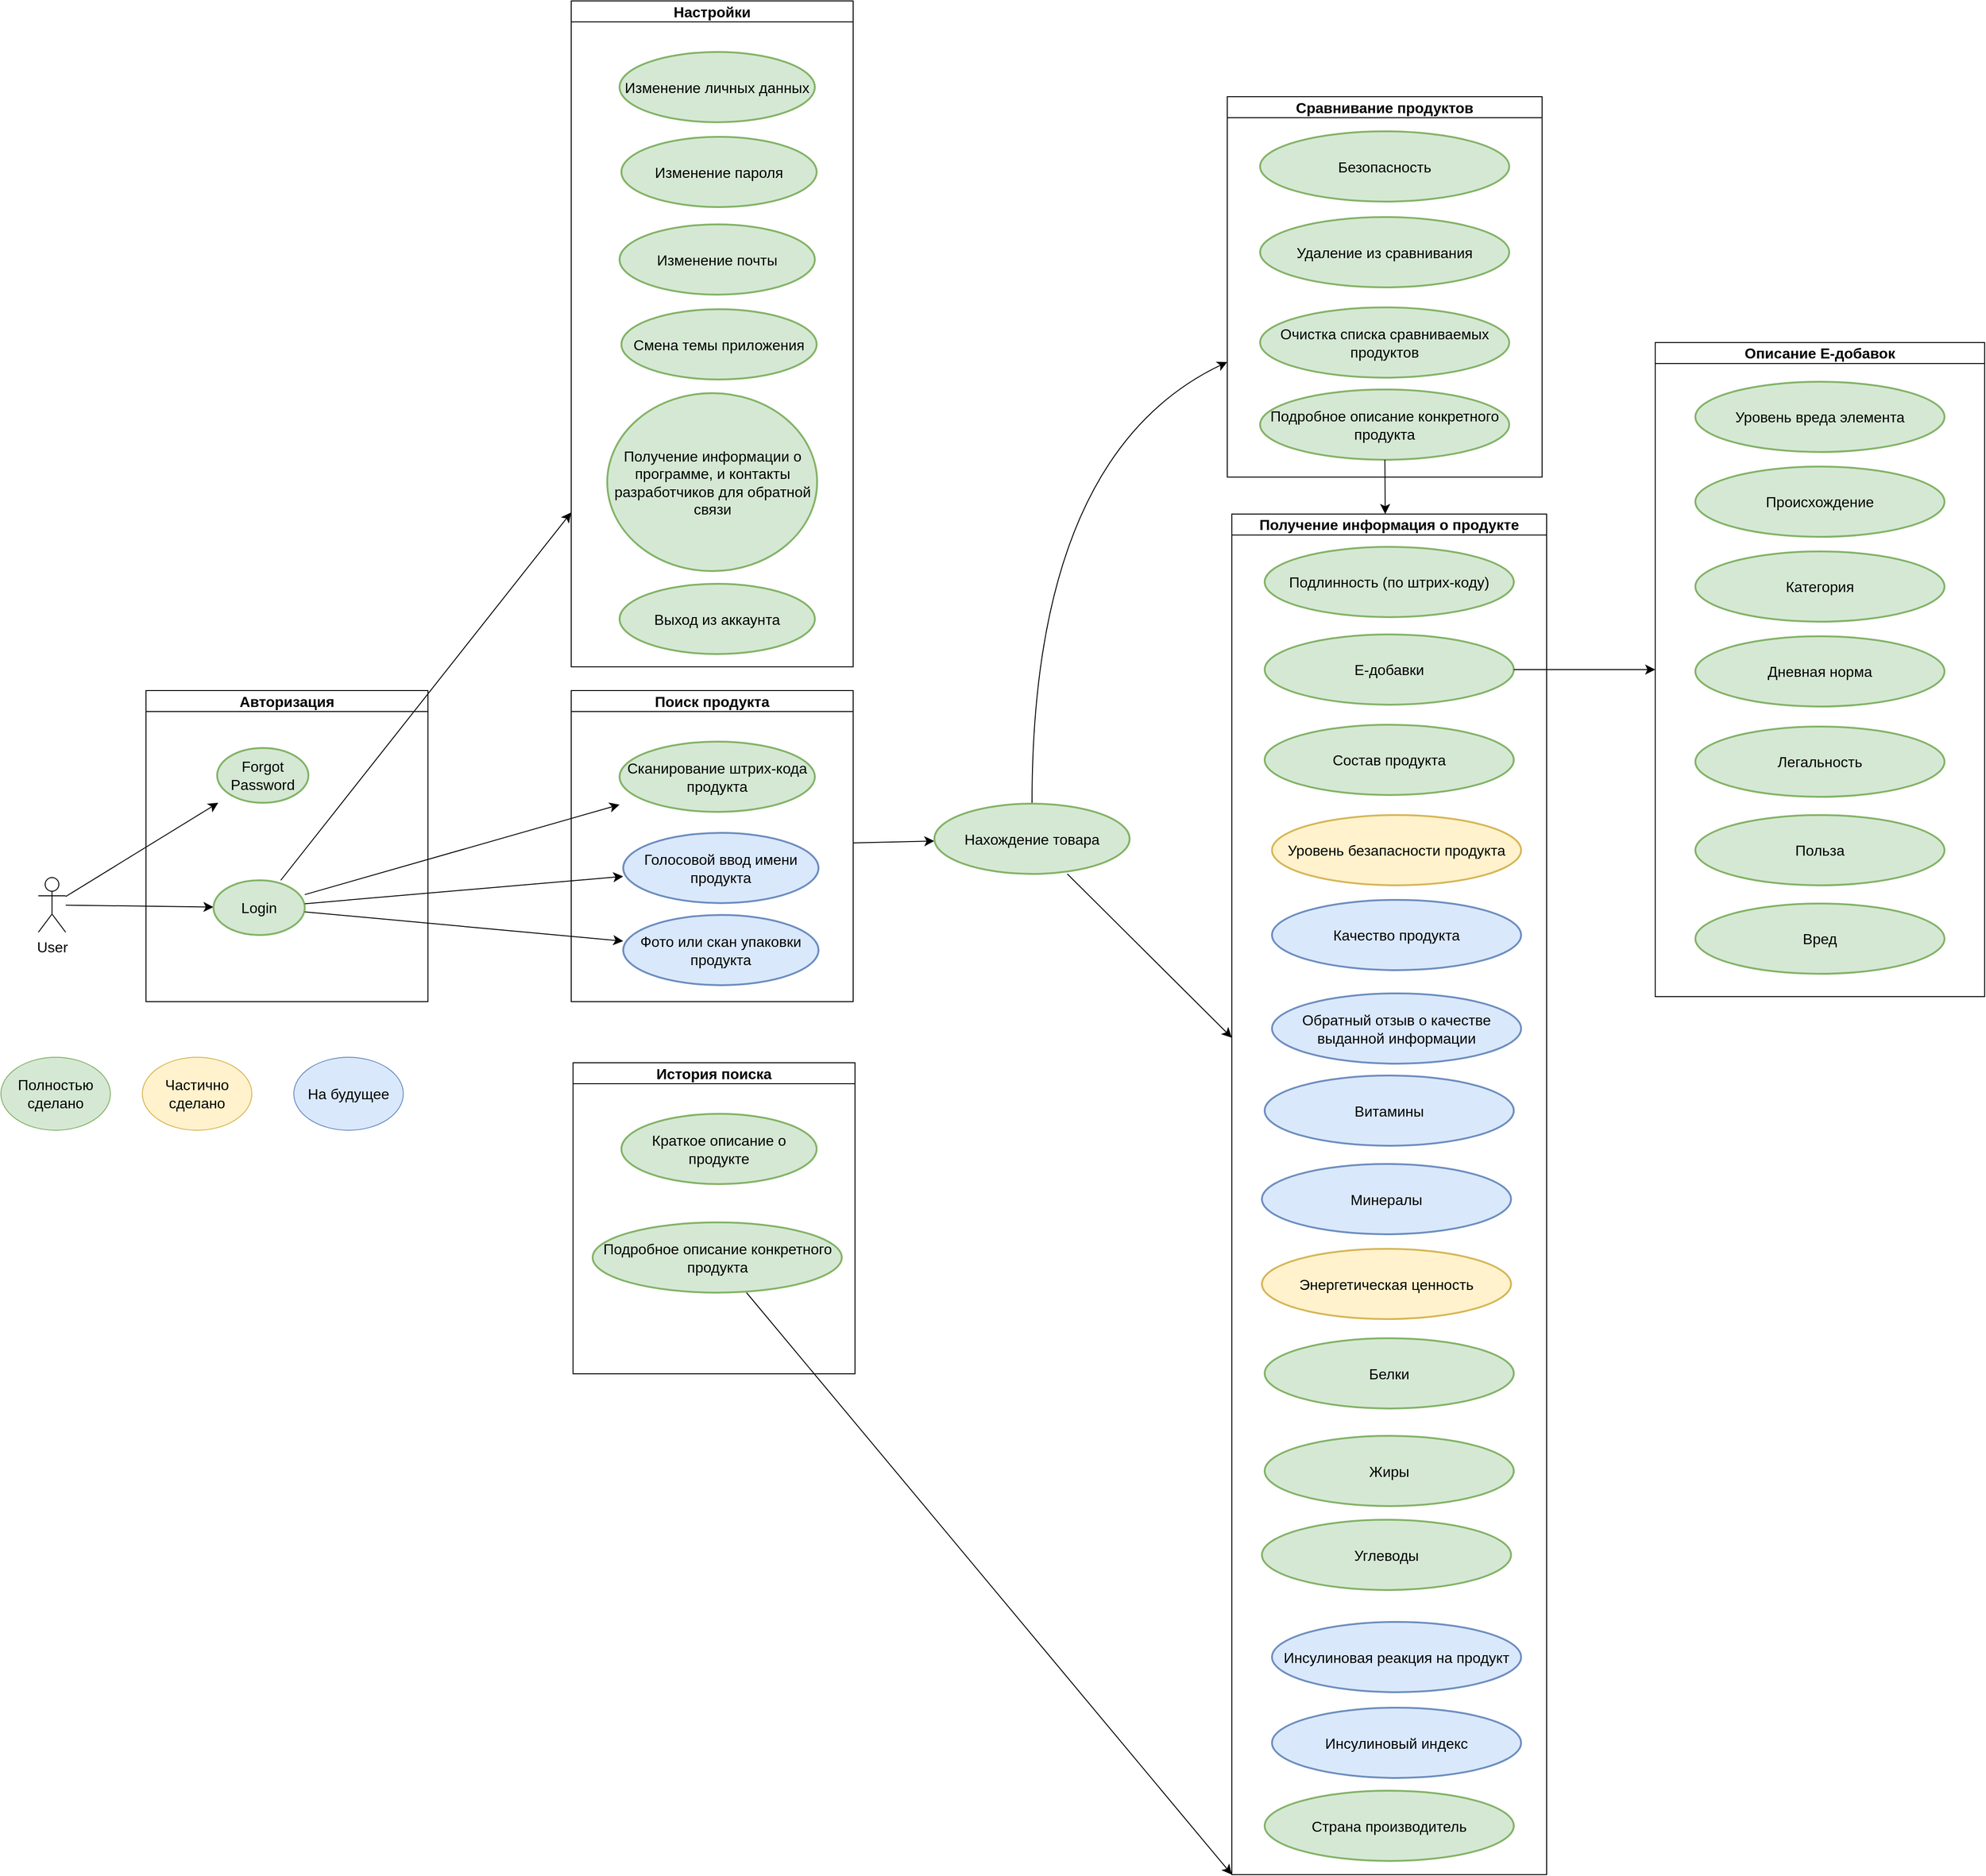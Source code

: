 <mxfile version="21.1.1" type="github" pages="2">
  <diagram name="Страница 1" id="bCQILogSz7Zd9uqQqifb">
    <mxGraphModel dx="4520" dy="6773" grid="0" gridSize="10" guides="1" tooltips="1" connect="1" arrows="1" fold="1" page="0" pageScale="1" pageWidth="827" pageHeight="1169" math="0" shadow="0">
      <root>
        <mxCell id="0" />
        <mxCell id="1" parent="0" />
        <mxCell id="K-NvHZD64r7CuI1TDK3c-10" style="edgeStyle=none;curved=1;rounded=0;orthogonalLoop=1;jettySize=auto;html=1;fontSize=12;startSize=8;endSize=8;" edge="1" parent="1" source="K-NvHZD64r7CuI1TDK3c-6" target="K-NvHZD64r7CuI1TDK3c-9">
          <mxGeometry relative="1" as="geometry" />
        </mxCell>
        <mxCell id="K-NvHZD64r7CuI1TDK3c-14" style="edgeStyle=none;curved=1;rounded=0;orthogonalLoop=1;jettySize=auto;html=1;fontSize=12;startSize=8;endSize=8;" edge="1" parent="1" source="K-NvHZD64r7CuI1TDK3c-6" target="K-NvHZD64r7CuI1TDK3c-12">
          <mxGeometry relative="1" as="geometry" />
        </mxCell>
        <mxCell id="K-NvHZD64r7CuI1TDK3c-6" value="User&lt;br&gt;" style="shape=umlActor;verticalLabelPosition=bottom;verticalAlign=top;html=1;outlineConnect=0;fontSize=16;" vertex="1" parent="1">
          <mxGeometry x="-108" y="42" width="30" height="60" as="geometry" />
        </mxCell>
        <mxCell id="K-NvHZD64r7CuI1TDK3c-16" value="Авторизация" style="swimlane;whiteSpace=wrap;html=1;fontSize=16;" vertex="1" parent="1">
          <mxGeometry x="10" y="-163" width="309" height="341" as="geometry" />
        </mxCell>
        <mxCell id="K-NvHZD64r7CuI1TDK3c-12" value="Forgot Password" style="strokeWidth=2;html=1;shape=mxgraph.flowchart.start_1;whiteSpace=wrap;fontSize=16;fillColor=#d5e8d4;strokeColor=#82b366;" vertex="1" parent="K-NvHZD64r7CuI1TDK3c-16">
          <mxGeometry x="78" y="63" width="100" height="60" as="geometry" />
        </mxCell>
        <mxCell id="K-NvHZD64r7CuI1TDK3c-9" value="Login" style="strokeWidth=2;html=1;shape=mxgraph.flowchart.start_1;whiteSpace=wrap;fontSize=16;fillColor=#d5e8d4;strokeColor=#82b366;" vertex="1" parent="K-NvHZD64r7CuI1TDK3c-16">
          <mxGeometry x="74" y="208" width="100" height="60" as="geometry" />
        </mxCell>
        <mxCell id="K-NvHZD64r7CuI1TDK3c-45" style="edgeStyle=none;curved=1;rounded=0;orthogonalLoop=1;jettySize=auto;html=1;fontSize=12;startSize=8;endSize=8;" edge="1" parent="1" source="K-NvHZD64r7CuI1TDK3c-20" target="K-NvHZD64r7CuI1TDK3c-44">
          <mxGeometry relative="1" as="geometry" />
        </mxCell>
        <mxCell id="K-NvHZD64r7CuI1TDK3c-20" value="Поиск продукта" style="swimlane;whiteSpace=wrap;html=1;fontSize=16;" vertex="1" parent="1">
          <mxGeometry x="476" y="-163" width="309" height="341" as="geometry" />
        </mxCell>
        <mxCell id="K-NvHZD64r7CuI1TDK3c-17" value="Сканирование штрих-кода продукта" style="strokeWidth=2;html=1;shape=mxgraph.flowchart.start_1;whiteSpace=wrap;fontSize=16;fillColor=#d5e8d4;strokeColor=#82b366;" vertex="1" parent="K-NvHZD64r7CuI1TDK3c-20">
          <mxGeometry x="53" y="56" width="214" height="77" as="geometry" />
        </mxCell>
        <mxCell id="K-NvHZD64r7CuI1TDK3c-23" value="Голосовой ввод имени продукта" style="strokeWidth=2;html=1;shape=mxgraph.flowchart.start_1;whiteSpace=wrap;fontSize=16;fillColor=#dae8fc;strokeColor=#6c8ebf;" vertex="1" parent="K-NvHZD64r7CuI1TDK3c-20">
          <mxGeometry x="57" y="156" width="214" height="77" as="geometry" />
        </mxCell>
        <mxCell id="K-NvHZD64r7CuI1TDK3c-24" value="Фото или скан упаковки продукта" style="strokeWidth=2;html=1;shape=mxgraph.flowchart.start_1;whiteSpace=wrap;fontSize=16;fillColor=#dae8fc;strokeColor=#6c8ebf;" vertex="1" parent="K-NvHZD64r7CuI1TDK3c-20">
          <mxGeometry x="57" y="246" width="214" height="77" as="geometry" />
        </mxCell>
        <mxCell id="K-NvHZD64r7CuI1TDK3c-28" style="edgeStyle=none;curved=1;rounded=0;orthogonalLoop=1;jettySize=auto;html=1;fontSize=12;startSize=8;endSize=8;" edge="1" parent="1" source="K-NvHZD64r7CuI1TDK3c-9" target="K-NvHZD64r7CuI1TDK3c-17">
          <mxGeometry relative="1" as="geometry" />
        </mxCell>
        <mxCell id="K-NvHZD64r7CuI1TDK3c-29" style="edgeStyle=none;curved=1;rounded=0;orthogonalLoop=1;jettySize=auto;html=1;fontSize=12;startSize=8;endSize=8;" edge="1" parent="1" source="K-NvHZD64r7CuI1TDK3c-9" target="K-NvHZD64r7CuI1TDK3c-23">
          <mxGeometry relative="1" as="geometry" />
        </mxCell>
        <mxCell id="K-NvHZD64r7CuI1TDK3c-30" style="edgeStyle=none;curved=1;rounded=0;orthogonalLoop=1;jettySize=auto;html=1;fontSize=12;startSize=8;endSize=8;" edge="1" parent="1" source="K-NvHZD64r7CuI1TDK3c-9" target="K-NvHZD64r7CuI1TDK3c-24">
          <mxGeometry relative="1" as="geometry" />
        </mxCell>
        <mxCell id="K-NvHZD64r7CuI1TDK3c-32" value="Получение информация о продукте" style="swimlane;whiteSpace=wrap;html=1;fontSize=16;" vertex="1" parent="1">
          <mxGeometry x="1200" y="-356.5" width="345" height="1491.5" as="geometry" />
        </mxCell>
        <mxCell id="K-NvHZD64r7CuI1TDK3c-34" value="Подлинность (по штрих-коду)" style="strokeWidth=2;html=1;shape=mxgraph.flowchart.start_1;whiteSpace=wrap;fontSize=16;fillColor=#d5e8d4;strokeColor=#82b366;" vertex="1" parent="K-NvHZD64r7CuI1TDK3c-32">
          <mxGeometry x="36" y="36" width="273" height="77" as="geometry" />
        </mxCell>
        <mxCell id="K-NvHZD64r7CuI1TDK3c-35" value="Е-добавки" style="strokeWidth=2;html=1;shape=mxgraph.flowchart.start_1;whiteSpace=wrap;fontSize=16;fillColor=#d5e8d4;strokeColor=#82b366;" vertex="1" parent="K-NvHZD64r7CuI1TDK3c-32">
          <mxGeometry x="36" y="132" width="273" height="77" as="geometry" />
        </mxCell>
        <mxCell id="K-NvHZD64r7CuI1TDK3c-36" value="Состав продукта" style="strokeWidth=2;html=1;shape=mxgraph.flowchart.start_1;whiteSpace=wrap;fontSize=16;fillColor=#d5e8d4;strokeColor=#82b366;" vertex="1" parent="K-NvHZD64r7CuI1TDK3c-32">
          <mxGeometry x="36" y="231" width="273" height="77" as="geometry" />
        </mxCell>
        <mxCell id="K-NvHZD64r7CuI1TDK3c-39" value="Уровень безапасности продукта" style="strokeWidth=2;html=1;shape=mxgraph.flowchart.start_1;whiteSpace=wrap;fontSize=16;fillColor=#fff2cc;strokeColor=#d6b656;" vertex="1" parent="K-NvHZD64r7CuI1TDK3c-32">
          <mxGeometry x="44" y="330" width="273" height="77" as="geometry" />
        </mxCell>
        <mxCell id="K-NvHZD64r7CuI1TDK3c-40" value="Качество продукта" style="strokeWidth=2;html=1;shape=mxgraph.flowchart.start_1;whiteSpace=wrap;fontSize=16;fillColor=#dae8fc;strokeColor=#6c8ebf;" vertex="1" parent="K-NvHZD64r7CuI1TDK3c-32">
          <mxGeometry x="44" y="423" width="273" height="77" as="geometry" />
        </mxCell>
        <mxCell id="K-NvHZD64r7CuI1TDK3c-90" value="Обратный отзыв о качестве выданной информации" style="strokeWidth=2;html=1;shape=mxgraph.flowchart.start_1;whiteSpace=wrap;fontSize=16;fillColor=#dae8fc;strokeColor=#6c8ebf;" vertex="1" parent="K-NvHZD64r7CuI1TDK3c-32">
          <mxGeometry x="44" y="525.5" width="273" height="77" as="geometry" />
        </mxCell>
        <mxCell id="K-NvHZD64r7CuI1TDK3c-91" value="Витамины" style="strokeWidth=2;html=1;shape=mxgraph.flowchart.start_1;whiteSpace=wrap;fontSize=16;fillColor=#dae8fc;strokeColor=#6c8ebf;" vertex="1" parent="K-NvHZD64r7CuI1TDK3c-32">
          <mxGeometry x="36" y="615.5" width="273" height="77" as="geometry" />
        </mxCell>
        <mxCell id="K-NvHZD64r7CuI1TDK3c-92" value="Минералы" style="strokeWidth=2;html=1;shape=mxgraph.flowchart.start_1;whiteSpace=wrap;fontSize=16;fillColor=#dae8fc;strokeColor=#6c8ebf;" vertex="1" parent="K-NvHZD64r7CuI1TDK3c-32">
          <mxGeometry x="33" y="712.5" width="273" height="77" as="geometry" />
        </mxCell>
        <mxCell id="K-NvHZD64r7CuI1TDK3c-93" value="Энергетическая ценность" style="strokeWidth=2;html=1;shape=mxgraph.flowchart.start_1;whiteSpace=wrap;fontSize=16;fillColor=#fff2cc;strokeColor=#d6b656;" vertex="1" parent="K-NvHZD64r7CuI1TDK3c-32">
          <mxGeometry x="33" y="805.5" width="273" height="77" as="geometry" />
        </mxCell>
        <mxCell id="K-NvHZD64r7CuI1TDK3c-94" value="Белки" style="strokeWidth=2;html=1;shape=mxgraph.flowchart.start_1;whiteSpace=wrap;fontSize=16;fillColor=#d5e8d4;strokeColor=#82b366;" vertex="1" parent="K-NvHZD64r7CuI1TDK3c-32">
          <mxGeometry x="36" y="903.5" width="273" height="77" as="geometry" />
        </mxCell>
        <mxCell id="K-NvHZD64r7CuI1TDK3c-95" value="Жиры" style="strokeWidth=2;html=1;shape=mxgraph.flowchart.start_1;whiteSpace=wrap;fontSize=16;fillColor=#d5e8d4;strokeColor=#82b366;" vertex="1" parent="K-NvHZD64r7CuI1TDK3c-32">
          <mxGeometry x="36" y="1010.5" width="273" height="77" as="geometry" />
        </mxCell>
        <mxCell id="K-NvHZD64r7CuI1TDK3c-96" value="Углеводы" style="strokeWidth=2;html=1;shape=mxgraph.flowchart.start_1;whiteSpace=wrap;fontSize=16;fillColor=#d5e8d4;strokeColor=#82b366;" vertex="1" parent="K-NvHZD64r7CuI1TDK3c-32">
          <mxGeometry x="33" y="1102.5" width="273" height="77" as="geometry" />
        </mxCell>
        <mxCell id="K-NvHZD64r7CuI1TDK3c-97" value="Инсулиновая реакция на продукт" style="strokeWidth=2;html=1;shape=mxgraph.flowchart.start_1;whiteSpace=wrap;fontSize=16;fillColor=#dae8fc;strokeColor=#6c8ebf;" vertex="1" parent="K-NvHZD64r7CuI1TDK3c-32">
          <mxGeometry x="44" y="1214.5" width="273" height="77" as="geometry" />
        </mxCell>
        <mxCell id="K-NvHZD64r7CuI1TDK3c-98" value="Инсулиновый индекс" style="strokeWidth=2;html=1;shape=mxgraph.flowchart.start_1;whiteSpace=wrap;fontSize=16;fillColor=#dae8fc;strokeColor=#6c8ebf;" vertex="1" parent="K-NvHZD64r7CuI1TDK3c-32">
          <mxGeometry x="44" y="1308.5" width="273" height="77" as="geometry" />
        </mxCell>
        <mxCell id="K-NvHZD64r7CuI1TDK3c-100" value="Страна производитель" style="strokeWidth=2;html=1;shape=mxgraph.flowchart.start_1;whiteSpace=wrap;fontSize=16;fillColor=#d5e8d4;strokeColor=#82b366;" vertex="1" parent="K-NvHZD64r7CuI1TDK3c-32">
          <mxGeometry x="36" y="1399.5" width="273" height="77" as="geometry" />
        </mxCell>
        <mxCell id="K-NvHZD64r7CuI1TDK3c-46" style="edgeStyle=none;curved=1;rounded=0;orthogonalLoop=1;jettySize=auto;html=1;fontSize=12;startSize=8;endSize=8;" edge="1" parent="1" source="K-NvHZD64r7CuI1TDK3c-44" target="K-NvHZD64r7CuI1TDK3c-32">
          <mxGeometry relative="1" as="geometry" />
        </mxCell>
        <mxCell id="K-NvHZD64r7CuI1TDK3c-64" style="edgeStyle=none;curved=1;rounded=0;orthogonalLoop=1;jettySize=auto;html=1;fontSize=12;startSize=8;endSize=8;" edge="1" parent="1" source="K-NvHZD64r7CuI1TDK3c-44" target="K-NvHZD64r7CuI1TDK3c-51">
          <mxGeometry relative="1" as="geometry">
            <Array as="points">
              <mxPoint x="981" y="-421" />
            </Array>
          </mxGeometry>
        </mxCell>
        <mxCell id="K-NvHZD64r7CuI1TDK3c-44" value="Нахождение товара" style="strokeWidth=2;html=1;shape=mxgraph.flowchart.start_1;whiteSpace=wrap;fontSize=16;fillColor=#d5e8d4;strokeColor=#82b366;" vertex="1" parent="1">
          <mxGeometry x="874" y="-39" width="214" height="77" as="geometry" />
        </mxCell>
        <mxCell id="K-NvHZD64r7CuI1TDK3c-48" value="Описание Е-добавок" style="swimlane;whiteSpace=wrap;html=1;fontSize=16;" vertex="1" parent="1">
          <mxGeometry x="1664" y="-544.5" width="361" height="717" as="geometry" />
        </mxCell>
        <mxCell id="K-NvHZD64r7CuI1TDK3c-49" value="Уровень вреда элемента" style="strokeWidth=2;html=1;shape=mxgraph.flowchart.start_1;whiteSpace=wrap;fontSize=16;fillColor=#d5e8d4;strokeColor=#82b366;" vertex="1" parent="K-NvHZD64r7CuI1TDK3c-48">
          <mxGeometry x="44" y="43" width="273" height="77" as="geometry" />
        </mxCell>
        <mxCell id="K-NvHZD64r7CuI1TDK3c-50" value="Происхождение" style="strokeWidth=2;html=1;shape=mxgraph.flowchart.start_1;whiteSpace=wrap;fontSize=16;fillColor=#d5e8d4;strokeColor=#82b366;" vertex="1" parent="K-NvHZD64r7CuI1TDK3c-48">
          <mxGeometry x="44" y="136" width="273" height="77" as="geometry" />
        </mxCell>
        <mxCell id="K-NvHZD64r7CuI1TDK3c-57" value="Категория" style="strokeWidth=2;html=1;shape=mxgraph.flowchart.start_1;whiteSpace=wrap;fontSize=16;fillColor=#d5e8d4;strokeColor=#82b366;" vertex="1" parent="K-NvHZD64r7CuI1TDK3c-48">
          <mxGeometry x="44" y="229" width="273" height="77" as="geometry" />
        </mxCell>
        <mxCell id="K-NvHZD64r7CuI1TDK3c-58" value="Дневная норма" style="strokeWidth=2;html=1;shape=mxgraph.flowchart.start_1;whiteSpace=wrap;fontSize=16;fillColor=#d5e8d4;strokeColor=#82b366;" vertex="1" parent="K-NvHZD64r7CuI1TDK3c-48">
          <mxGeometry x="44" y="322" width="273" height="77" as="geometry" />
        </mxCell>
        <mxCell id="K-NvHZD64r7CuI1TDK3c-60" value="Легальность" style="strokeWidth=2;html=1;shape=mxgraph.flowchart.start_1;whiteSpace=wrap;fontSize=16;fillColor=#d5e8d4;strokeColor=#82b366;" vertex="1" parent="K-NvHZD64r7CuI1TDK3c-48">
          <mxGeometry x="44" y="421" width="273" height="77" as="geometry" />
        </mxCell>
        <mxCell id="K-NvHZD64r7CuI1TDK3c-61" value="Польза" style="strokeWidth=2;html=1;shape=mxgraph.flowchart.start_1;whiteSpace=wrap;fontSize=16;fillColor=#d5e8d4;strokeColor=#82b366;" vertex="1" parent="K-NvHZD64r7CuI1TDK3c-48">
          <mxGeometry x="44" y="518" width="273" height="77" as="geometry" />
        </mxCell>
        <mxCell id="K-NvHZD64r7CuI1TDK3c-62" value="Вред" style="strokeWidth=2;html=1;shape=mxgraph.flowchart.start_1;whiteSpace=wrap;fontSize=16;fillColor=#d5e8d4;strokeColor=#82b366;" vertex="1" parent="K-NvHZD64r7CuI1TDK3c-48">
          <mxGeometry x="44" y="615" width="273" height="77" as="geometry" />
        </mxCell>
        <mxCell id="K-NvHZD64r7CuI1TDK3c-51" value="Сравнивание продуктов" style="swimlane;whiteSpace=wrap;html=1;fontSize=16;" vertex="1" parent="1">
          <mxGeometry x="1195" y="-814" width="345" height="417" as="geometry" />
        </mxCell>
        <mxCell id="K-NvHZD64r7CuI1TDK3c-53" value="Удаление из сравнивания" style="strokeWidth=2;html=1;shape=mxgraph.flowchart.start_1;whiteSpace=wrap;fontSize=16;fillColor=#d5e8d4;strokeColor=#82b366;" vertex="1" parent="K-NvHZD64r7CuI1TDK3c-51">
          <mxGeometry x="36" y="132" width="273" height="77" as="geometry" />
        </mxCell>
        <mxCell id="K-NvHZD64r7CuI1TDK3c-54" value="Очистка списка сравниваемых продуктов" style="strokeWidth=2;html=1;shape=mxgraph.flowchart.start_1;whiteSpace=wrap;fontSize=16;fillColor=#d5e8d4;strokeColor=#82b366;" vertex="1" parent="K-NvHZD64r7CuI1TDK3c-51">
          <mxGeometry x="36" y="231" width="273" height="77" as="geometry" />
        </mxCell>
        <mxCell id="K-NvHZD64r7CuI1TDK3c-63" value="Подробное описание конкретного продукта" style="strokeWidth=2;html=1;shape=mxgraph.flowchart.start_1;whiteSpace=wrap;fontSize=16;fillColor=#d5e8d4;strokeColor=#82b366;" vertex="1" parent="K-NvHZD64r7CuI1TDK3c-51">
          <mxGeometry x="36" y="321" width="273" height="77" as="geometry" />
        </mxCell>
        <mxCell id="K-NvHZD64r7CuI1TDK3c-52" value="Безопасность" style="strokeWidth=2;html=1;shape=mxgraph.flowchart.start_1;whiteSpace=wrap;fontSize=16;fillColor=#d5e8d4;strokeColor=#82b366;" vertex="1" parent="K-NvHZD64r7CuI1TDK3c-51">
          <mxGeometry x="36" y="38" width="273" height="77" as="geometry" />
        </mxCell>
        <mxCell id="K-NvHZD64r7CuI1TDK3c-65" style="edgeStyle=none;curved=1;rounded=0;orthogonalLoop=1;jettySize=auto;html=1;fontSize=12;startSize=8;endSize=8;" edge="1" parent="1" source="K-NvHZD64r7CuI1TDK3c-35" target="K-NvHZD64r7CuI1TDK3c-48">
          <mxGeometry relative="1" as="geometry" />
        </mxCell>
        <mxCell id="K-NvHZD64r7CuI1TDK3c-66" value="Настройки" style="swimlane;whiteSpace=wrap;html=1;fontSize=16;" vertex="1" parent="1">
          <mxGeometry x="476" y="-919" width="309" height="730" as="geometry" />
        </mxCell>
        <mxCell id="K-NvHZD64r7CuI1TDK3c-67" value="Изменение личных данных" style="strokeWidth=2;html=1;shape=mxgraph.flowchart.start_1;whiteSpace=wrap;fontSize=16;fillColor=#d5e8d4;strokeColor=#82b366;" vertex="1" parent="K-NvHZD64r7CuI1TDK3c-66">
          <mxGeometry x="53" y="56" width="214" height="77" as="geometry" />
        </mxCell>
        <mxCell id="K-NvHZD64r7CuI1TDK3c-70" value="Изменение пароля" style="strokeWidth=2;html=1;shape=mxgraph.flowchart.start_1;whiteSpace=wrap;fontSize=16;fillColor=#d5e8d4;strokeColor=#82b366;" vertex="1" parent="K-NvHZD64r7CuI1TDK3c-66">
          <mxGeometry x="55" y="149" width="214" height="77" as="geometry" />
        </mxCell>
        <mxCell id="K-NvHZD64r7CuI1TDK3c-72" value="Изменение почты" style="strokeWidth=2;html=1;shape=mxgraph.flowchart.start_1;whiteSpace=wrap;fontSize=16;fillColor=#d5e8d4;strokeColor=#82b366;" vertex="1" parent="K-NvHZD64r7CuI1TDK3c-66">
          <mxGeometry x="53" y="245" width="214" height="77" as="geometry" />
        </mxCell>
        <mxCell id="K-NvHZD64r7CuI1TDK3c-73" value="Получение информации о программе, и контакты разработчиков для обратной связи" style="strokeWidth=2;html=1;shape=mxgraph.flowchart.start_1;whiteSpace=wrap;fontSize=16;fillColor=#d5e8d4;strokeColor=#82b366;" vertex="1" parent="K-NvHZD64r7CuI1TDK3c-66">
          <mxGeometry x="39.5" y="430" width="230" height="195" as="geometry" />
        </mxCell>
        <mxCell id="K-NvHZD64r7CuI1TDK3c-74" value="Выход из аккаунта" style="strokeWidth=2;html=1;shape=mxgraph.flowchart.start_1;whiteSpace=wrap;fontSize=16;fillColor=#d5e8d4;strokeColor=#82b366;" vertex="1" parent="K-NvHZD64r7CuI1TDK3c-66">
          <mxGeometry x="53" y="639" width="214" height="77" as="geometry" />
        </mxCell>
        <mxCell id="K-NvHZD64r7CuI1TDK3c-77" value="Смена темы приложения" style="strokeWidth=2;html=1;shape=mxgraph.flowchart.start_1;whiteSpace=wrap;fontSize=16;fillColor=#d5e8d4;strokeColor=#82b366;" vertex="1" parent="K-NvHZD64r7CuI1TDK3c-66">
          <mxGeometry x="55" y="338" width="214" height="77" as="geometry" />
        </mxCell>
        <mxCell id="K-NvHZD64r7CuI1TDK3c-76" style="edgeStyle=none;curved=1;rounded=0;orthogonalLoop=1;jettySize=auto;html=1;fontSize=12;startSize=8;endSize=8;" edge="1" parent="1" source="K-NvHZD64r7CuI1TDK3c-9" target="K-NvHZD64r7CuI1TDK3c-66">
          <mxGeometry relative="1" as="geometry" />
        </mxCell>
        <mxCell id="K-NvHZD64r7CuI1TDK3c-78" value="Частично сделано" style="ellipse;whiteSpace=wrap;html=1;fontSize=16;fillColor=#fff2cc;strokeColor=#d6b656;" vertex="1" parent="1">
          <mxGeometry x="6" y="239" width="120" height="80" as="geometry" />
        </mxCell>
        <mxCell id="K-NvHZD64r7CuI1TDK3c-79" value="На будущее" style="ellipse;whiteSpace=wrap;html=1;fontSize=16;fillColor=#dae8fc;strokeColor=#6c8ebf;" vertex="1" parent="1">
          <mxGeometry x="172" y="239" width="120" height="80" as="geometry" />
        </mxCell>
        <mxCell id="K-NvHZD64r7CuI1TDK3c-80" value="Полностью сделано" style="ellipse;whiteSpace=wrap;html=1;fontSize=16;fillColor=#d5e8d4;strokeColor=#82b366;" vertex="1" parent="1">
          <mxGeometry x="-149" y="239" width="120" height="80" as="geometry" />
        </mxCell>
        <mxCell id="K-NvHZD64r7CuI1TDK3c-81" value="История поиска" style="swimlane;whiteSpace=wrap;html=1;fontSize=16;" vertex="1" parent="1">
          <mxGeometry x="478" y="245" width="309" height="341" as="geometry" />
        </mxCell>
        <mxCell id="K-NvHZD64r7CuI1TDK3c-82" value="Краткое описание о продукте" style="strokeWidth=2;html=1;shape=mxgraph.flowchart.start_1;whiteSpace=wrap;fontSize=16;fillColor=#d5e8d4;strokeColor=#82b366;" vertex="1" parent="K-NvHZD64r7CuI1TDK3c-81">
          <mxGeometry x="53" y="56" width="214" height="77" as="geometry" />
        </mxCell>
        <mxCell id="K-NvHZD64r7CuI1TDK3c-87" value="Подробное описание конкретного продукта" style="strokeWidth=2;html=1;shape=mxgraph.flowchart.start_1;whiteSpace=wrap;fontSize=16;fillColor=#d5e8d4;strokeColor=#82b366;" vertex="1" parent="K-NvHZD64r7CuI1TDK3c-81">
          <mxGeometry x="21.5" y="175" width="273" height="77" as="geometry" />
        </mxCell>
        <mxCell id="K-NvHZD64r7CuI1TDK3c-86" style="edgeStyle=none;curved=1;rounded=0;orthogonalLoop=1;jettySize=auto;html=1;fontSize=12;startSize=8;endSize=8;" edge="1" parent="1" source="K-NvHZD64r7CuI1TDK3c-63" target="K-NvHZD64r7CuI1TDK3c-32">
          <mxGeometry relative="1" as="geometry" />
        </mxCell>
        <mxCell id="K-NvHZD64r7CuI1TDK3c-89" style="edgeStyle=none;curved=1;rounded=0;orthogonalLoop=1;jettySize=auto;html=1;entryX=0;entryY=1;entryDx=0;entryDy=0;fontSize=12;startSize=8;endSize=8;" edge="1" parent="1" source="K-NvHZD64r7CuI1TDK3c-87" target="K-NvHZD64r7CuI1TDK3c-32">
          <mxGeometry relative="1" as="geometry" />
        </mxCell>
      </root>
    </mxGraphModel>
  </diagram>
  <diagram name="Подробная" id="GknqjclqeqYh_Kkgwe8b">
    <mxGraphModel dx="1018" dy="2036" grid="0" gridSize="10" guides="1" tooltips="1" connect="1" arrows="1" fold="1" page="0" pageScale="1" pageWidth="827" pageHeight="1169" math="0" shadow="0">
      <root>
        <mxCell id="ts1b0I4hZhlWG_oscwrZ-0" />
        <mxCell id="ts1b0I4hZhlWG_oscwrZ-1" parent="ts1b0I4hZhlWG_oscwrZ-0" />
        <mxCell id="ts1b0I4hZhlWG_oscwrZ-2" style="edgeStyle=none;curved=1;rounded=0;orthogonalLoop=1;jettySize=auto;html=1;fontSize=12;startSize=8;endSize=8;" edge="1" parent="ts1b0I4hZhlWG_oscwrZ-1" source="ts1b0I4hZhlWG_oscwrZ-4" target="ts1b0I4hZhlWG_oscwrZ-7">
          <mxGeometry relative="1" as="geometry" />
        </mxCell>
        <mxCell id="ts1b0I4hZhlWG_oscwrZ-3" style="edgeStyle=none;curved=1;rounded=0;orthogonalLoop=1;jettySize=auto;html=1;fontSize=12;startSize=8;endSize=8;" edge="1" parent="ts1b0I4hZhlWG_oscwrZ-1" source="ts1b0I4hZhlWG_oscwrZ-4" target="ts1b0I4hZhlWG_oscwrZ-6">
          <mxGeometry relative="1" as="geometry" />
        </mxCell>
        <mxCell id="ts1b0I4hZhlWG_oscwrZ-4" value="User&lt;br&gt;" style="shape=umlActor;verticalLabelPosition=bottom;verticalAlign=top;html=1;outlineConnect=0;fontSize=16;" vertex="1" parent="ts1b0I4hZhlWG_oscwrZ-1">
          <mxGeometry x="-108" y="42" width="30" height="60" as="geometry" />
        </mxCell>
        <mxCell id="ts1b0I4hZhlWG_oscwrZ-5" value="Авторизация" style="swimlane;whiteSpace=wrap;html=1;fontSize=16;" vertex="1" parent="ts1b0I4hZhlWG_oscwrZ-1">
          <mxGeometry x="10" y="-163" width="309" height="341" as="geometry" />
        </mxCell>
        <mxCell id="ts1b0I4hZhlWG_oscwrZ-6" value="Forgot Password" style="strokeWidth=2;html=1;shape=mxgraph.flowchart.start_1;whiteSpace=wrap;fontSize=16;fillColor=#d5e8d4;strokeColor=#82b366;" vertex="1" parent="ts1b0I4hZhlWG_oscwrZ-5">
          <mxGeometry x="78" y="63" width="100" height="60" as="geometry" />
        </mxCell>
        <mxCell id="ts1b0I4hZhlWG_oscwrZ-7" value="Login" style="strokeWidth=2;html=1;shape=mxgraph.flowchart.start_1;whiteSpace=wrap;fontSize=16;fillColor=#d5e8d4;strokeColor=#82b366;" vertex="1" parent="ts1b0I4hZhlWG_oscwrZ-5">
          <mxGeometry x="74" y="208" width="100" height="60" as="geometry" />
        </mxCell>
        <mxCell id="ts1b0I4hZhlWG_oscwrZ-8" style="edgeStyle=none;curved=1;rounded=0;orthogonalLoop=1;jettySize=auto;html=1;fontSize=12;startSize=8;endSize=8;" edge="1" parent="ts1b0I4hZhlWG_oscwrZ-1" source="ts1b0I4hZhlWG_oscwrZ-9" target="ts1b0I4hZhlWG_oscwrZ-34">
          <mxGeometry relative="1" as="geometry" />
        </mxCell>
        <mxCell id="ts1b0I4hZhlWG_oscwrZ-9" value="Поиск продукта" style="swimlane;whiteSpace=wrap;html=1;fontSize=16;" vertex="1" parent="ts1b0I4hZhlWG_oscwrZ-1">
          <mxGeometry x="476" y="-163" width="309" height="341" as="geometry" />
        </mxCell>
        <mxCell id="ts1b0I4hZhlWG_oscwrZ-10" value="Сканирование штрих-кода продукта" style="strokeWidth=2;html=1;shape=mxgraph.flowchart.start_1;whiteSpace=wrap;fontSize=16;fillColor=#d5e8d4;strokeColor=#82b366;" vertex="1" parent="ts1b0I4hZhlWG_oscwrZ-9">
          <mxGeometry x="53" y="56" width="214" height="77" as="geometry" />
        </mxCell>
        <mxCell id="ts1b0I4hZhlWG_oscwrZ-11" value="Голосовой ввод имени продукта" style="strokeWidth=2;html=1;shape=mxgraph.flowchart.start_1;whiteSpace=wrap;fontSize=16;fillColor=#dae8fc;strokeColor=#6c8ebf;" vertex="1" parent="ts1b0I4hZhlWG_oscwrZ-9">
          <mxGeometry x="57" y="156" width="214" height="77" as="geometry" />
        </mxCell>
        <mxCell id="ts1b0I4hZhlWG_oscwrZ-12" value="Фото или скан упаковки продукта" style="strokeWidth=2;html=1;shape=mxgraph.flowchart.start_1;whiteSpace=wrap;fontSize=16;fillColor=#dae8fc;strokeColor=#6c8ebf;" vertex="1" parent="ts1b0I4hZhlWG_oscwrZ-9">
          <mxGeometry x="57" y="246" width="214" height="77" as="geometry" />
        </mxCell>
        <mxCell id="ts1b0I4hZhlWG_oscwrZ-13" style="edgeStyle=none;curved=1;rounded=0;orthogonalLoop=1;jettySize=auto;html=1;fontSize=12;startSize=8;endSize=8;" edge="1" parent="ts1b0I4hZhlWG_oscwrZ-1" source="ts1b0I4hZhlWG_oscwrZ-7" target="ts1b0I4hZhlWG_oscwrZ-10">
          <mxGeometry relative="1" as="geometry" />
        </mxCell>
        <mxCell id="ts1b0I4hZhlWG_oscwrZ-14" style="edgeStyle=none;curved=1;rounded=0;orthogonalLoop=1;jettySize=auto;html=1;fontSize=12;startSize=8;endSize=8;" edge="1" parent="ts1b0I4hZhlWG_oscwrZ-1" source="ts1b0I4hZhlWG_oscwrZ-7" target="ts1b0I4hZhlWG_oscwrZ-11">
          <mxGeometry relative="1" as="geometry" />
        </mxCell>
        <mxCell id="ts1b0I4hZhlWG_oscwrZ-15" style="edgeStyle=none;curved=1;rounded=0;orthogonalLoop=1;jettySize=auto;html=1;fontSize=12;startSize=8;endSize=8;" edge="1" parent="ts1b0I4hZhlWG_oscwrZ-1" source="ts1b0I4hZhlWG_oscwrZ-7" target="ts1b0I4hZhlWG_oscwrZ-12">
          <mxGeometry relative="1" as="geometry" />
        </mxCell>
        <mxCell id="ts1b0I4hZhlWG_oscwrZ-16" value="Получение информация о продукте" style="swimlane;whiteSpace=wrap;html=1;fontSize=16;" vertex="1" parent="ts1b0I4hZhlWG_oscwrZ-1">
          <mxGeometry x="1200" y="-356.5" width="345" height="1491.5" as="geometry" />
        </mxCell>
        <mxCell id="ts1b0I4hZhlWG_oscwrZ-17" value="Подлинность (по штрих-коду)" style="strokeWidth=2;html=1;shape=mxgraph.flowchart.start_1;whiteSpace=wrap;fontSize=16;fillColor=#d5e8d4;strokeColor=#82b366;" vertex="1" parent="ts1b0I4hZhlWG_oscwrZ-16">
          <mxGeometry x="36" y="36" width="273" height="77" as="geometry" />
        </mxCell>
        <mxCell id="ts1b0I4hZhlWG_oscwrZ-18" value="Е-добавки" style="strokeWidth=2;html=1;shape=mxgraph.flowchart.start_1;whiteSpace=wrap;fontSize=16;fillColor=#d5e8d4;strokeColor=#82b366;" vertex="1" parent="ts1b0I4hZhlWG_oscwrZ-16">
          <mxGeometry x="36" y="132" width="273" height="77" as="geometry" />
        </mxCell>
        <mxCell id="ts1b0I4hZhlWG_oscwrZ-19" value="Состав продукта" style="strokeWidth=2;html=1;shape=mxgraph.flowchart.start_1;whiteSpace=wrap;fontSize=16;fillColor=#d5e8d4;strokeColor=#82b366;" vertex="1" parent="ts1b0I4hZhlWG_oscwrZ-16">
          <mxGeometry x="36" y="231" width="273" height="77" as="geometry" />
        </mxCell>
        <mxCell id="ts1b0I4hZhlWG_oscwrZ-20" value="Уровень безапасности продукта" style="strokeWidth=2;html=1;shape=mxgraph.flowchart.start_1;whiteSpace=wrap;fontSize=16;fillColor=#fff2cc;strokeColor=#d6b656;" vertex="1" parent="ts1b0I4hZhlWG_oscwrZ-16">
          <mxGeometry x="44" y="330" width="273" height="77" as="geometry" />
        </mxCell>
        <mxCell id="ts1b0I4hZhlWG_oscwrZ-21" value="Качество продукта" style="strokeWidth=2;html=1;shape=mxgraph.flowchart.start_1;whiteSpace=wrap;fontSize=16;fillColor=#dae8fc;strokeColor=#6c8ebf;" vertex="1" parent="ts1b0I4hZhlWG_oscwrZ-16">
          <mxGeometry x="44" y="423" width="273" height="77" as="geometry" />
        </mxCell>
        <mxCell id="ts1b0I4hZhlWG_oscwrZ-22" value="Обратный отзыв о качестве выданной информации" style="strokeWidth=2;html=1;shape=mxgraph.flowchart.start_1;whiteSpace=wrap;fontSize=16;fillColor=#dae8fc;strokeColor=#6c8ebf;" vertex="1" parent="ts1b0I4hZhlWG_oscwrZ-16">
          <mxGeometry x="44" y="525.5" width="273" height="77" as="geometry" />
        </mxCell>
        <mxCell id="ts1b0I4hZhlWG_oscwrZ-23" value="Витамины" style="strokeWidth=2;html=1;shape=mxgraph.flowchart.start_1;whiteSpace=wrap;fontSize=16;fillColor=#dae8fc;strokeColor=#6c8ebf;" vertex="1" parent="ts1b0I4hZhlWG_oscwrZ-16">
          <mxGeometry x="36" y="615.5" width="273" height="77" as="geometry" />
        </mxCell>
        <mxCell id="ts1b0I4hZhlWG_oscwrZ-24" value="Минералы" style="strokeWidth=2;html=1;shape=mxgraph.flowchart.start_1;whiteSpace=wrap;fontSize=16;fillColor=#dae8fc;strokeColor=#6c8ebf;" vertex="1" parent="ts1b0I4hZhlWG_oscwrZ-16">
          <mxGeometry x="33" y="712.5" width="273" height="77" as="geometry" />
        </mxCell>
        <mxCell id="ts1b0I4hZhlWG_oscwrZ-25" value="Энергетическая ценность" style="strokeWidth=2;html=1;shape=mxgraph.flowchart.start_1;whiteSpace=wrap;fontSize=16;fillColor=#fff2cc;strokeColor=#d6b656;" vertex="1" parent="ts1b0I4hZhlWG_oscwrZ-16">
          <mxGeometry x="33" y="805.5" width="273" height="77" as="geometry" />
        </mxCell>
        <mxCell id="ts1b0I4hZhlWG_oscwrZ-26" value="Белки" style="strokeWidth=2;html=1;shape=mxgraph.flowchart.start_1;whiteSpace=wrap;fontSize=16;fillColor=#d5e8d4;strokeColor=#82b366;" vertex="1" parent="ts1b0I4hZhlWG_oscwrZ-16">
          <mxGeometry x="36" y="903.5" width="273" height="77" as="geometry" />
        </mxCell>
        <mxCell id="ts1b0I4hZhlWG_oscwrZ-27" value="Жиры" style="strokeWidth=2;html=1;shape=mxgraph.flowchart.start_1;whiteSpace=wrap;fontSize=16;fillColor=#d5e8d4;strokeColor=#82b366;" vertex="1" parent="ts1b0I4hZhlWG_oscwrZ-16">
          <mxGeometry x="36" y="1010.5" width="273" height="77" as="geometry" />
        </mxCell>
        <mxCell id="ts1b0I4hZhlWG_oscwrZ-28" value="Углеводы" style="strokeWidth=2;html=1;shape=mxgraph.flowchart.start_1;whiteSpace=wrap;fontSize=16;fillColor=#d5e8d4;strokeColor=#82b366;" vertex="1" parent="ts1b0I4hZhlWG_oscwrZ-16">
          <mxGeometry x="33" y="1102.5" width="273" height="77" as="geometry" />
        </mxCell>
        <mxCell id="ts1b0I4hZhlWG_oscwrZ-29" value="Инсулиновая реакция на продукт" style="strokeWidth=2;html=1;shape=mxgraph.flowchart.start_1;whiteSpace=wrap;fontSize=16;fillColor=#dae8fc;strokeColor=#6c8ebf;" vertex="1" parent="ts1b0I4hZhlWG_oscwrZ-16">
          <mxGeometry x="44" y="1214.5" width="273" height="77" as="geometry" />
        </mxCell>
        <mxCell id="ts1b0I4hZhlWG_oscwrZ-30" value="Инсулиновый индекс" style="strokeWidth=2;html=1;shape=mxgraph.flowchart.start_1;whiteSpace=wrap;fontSize=16;fillColor=#dae8fc;strokeColor=#6c8ebf;" vertex="1" parent="ts1b0I4hZhlWG_oscwrZ-16">
          <mxGeometry x="44" y="1308.5" width="273" height="77" as="geometry" />
        </mxCell>
        <mxCell id="ts1b0I4hZhlWG_oscwrZ-31" value="Страна производитель" style="strokeWidth=2;html=1;shape=mxgraph.flowchart.start_1;whiteSpace=wrap;fontSize=16;fillColor=#d5e8d4;strokeColor=#82b366;" vertex="1" parent="ts1b0I4hZhlWG_oscwrZ-16">
          <mxGeometry x="36" y="1399.5" width="273" height="77" as="geometry" />
        </mxCell>
        <mxCell id="ts1b0I4hZhlWG_oscwrZ-32" style="edgeStyle=none;curved=1;rounded=0;orthogonalLoop=1;jettySize=auto;html=1;fontSize=12;startSize=8;endSize=8;" edge="1" parent="ts1b0I4hZhlWG_oscwrZ-1" source="ts1b0I4hZhlWG_oscwrZ-34" target="ts1b0I4hZhlWG_oscwrZ-16">
          <mxGeometry relative="1" as="geometry" />
        </mxCell>
        <mxCell id="ts1b0I4hZhlWG_oscwrZ-33" style="edgeStyle=none;curved=1;rounded=0;orthogonalLoop=1;jettySize=auto;html=1;fontSize=12;startSize=8;endSize=8;" edge="1" parent="ts1b0I4hZhlWG_oscwrZ-1" source="ts1b0I4hZhlWG_oscwrZ-34" target="ts1b0I4hZhlWG_oscwrZ-43">
          <mxGeometry relative="1" as="geometry">
            <Array as="points">
              <mxPoint x="981" y="-421" />
            </Array>
          </mxGeometry>
        </mxCell>
        <mxCell id="ts1b0I4hZhlWG_oscwrZ-34" value="Нахождение товара" style="strokeWidth=2;html=1;shape=mxgraph.flowchart.start_1;whiteSpace=wrap;fontSize=16;fillColor=#d5e8d4;strokeColor=#82b366;" vertex="1" parent="ts1b0I4hZhlWG_oscwrZ-1">
          <mxGeometry x="874" y="-39" width="214" height="77" as="geometry" />
        </mxCell>
        <mxCell id="ts1b0I4hZhlWG_oscwrZ-35" value="Описание Е-добавок" style="swimlane;whiteSpace=wrap;html=1;fontSize=16;" vertex="1" parent="ts1b0I4hZhlWG_oscwrZ-1">
          <mxGeometry x="1664" y="-544.5" width="361" height="717" as="geometry" />
        </mxCell>
        <mxCell id="ts1b0I4hZhlWG_oscwrZ-36" value="Уровень вреда элемента" style="strokeWidth=2;html=1;shape=mxgraph.flowchart.start_1;whiteSpace=wrap;fontSize=16;fillColor=#d5e8d4;strokeColor=#82b366;" vertex="1" parent="ts1b0I4hZhlWG_oscwrZ-35">
          <mxGeometry x="44" y="43" width="273" height="77" as="geometry" />
        </mxCell>
        <mxCell id="ts1b0I4hZhlWG_oscwrZ-37" value="Происхождение" style="strokeWidth=2;html=1;shape=mxgraph.flowchart.start_1;whiteSpace=wrap;fontSize=16;fillColor=#d5e8d4;strokeColor=#82b366;" vertex="1" parent="ts1b0I4hZhlWG_oscwrZ-35">
          <mxGeometry x="44" y="136" width="273" height="77" as="geometry" />
        </mxCell>
        <mxCell id="ts1b0I4hZhlWG_oscwrZ-38" value="Категория" style="strokeWidth=2;html=1;shape=mxgraph.flowchart.start_1;whiteSpace=wrap;fontSize=16;fillColor=#d5e8d4;strokeColor=#82b366;" vertex="1" parent="ts1b0I4hZhlWG_oscwrZ-35">
          <mxGeometry x="44" y="229" width="273" height="77" as="geometry" />
        </mxCell>
        <mxCell id="ts1b0I4hZhlWG_oscwrZ-39" value="Дневная норма" style="strokeWidth=2;html=1;shape=mxgraph.flowchart.start_1;whiteSpace=wrap;fontSize=16;fillColor=#d5e8d4;strokeColor=#82b366;" vertex="1" parent="ts1b0I4hZhlWG_oscwrZ-35">
          <mxGeometry x="44" y="322" width="273" height="77" as="geometry" />
        </mxCell>
        <mxCell id="ts1b0I4hZhlWG_oscwrZ-40" value="Легальность" style="strokeWidth=2;html=1;shape=mxgraph.flowchart.start_1;whiteSpace=wrap;fontSize=16;fillColor=#d5e8d4;strokeColor=#82b366;" vertex="1" parent="ts1b0I4hZhlWG_oscwrZ-35">
          <mxGeometry x="44" y="421" width="273" height="77" as="geometry" />
        </mxCell>
        <mxCell id="ts1b0I4hZhlWG_oscwrZ-41" value="Польза" style="strokeWidth=2;html=1;shape=mxgraph.flowchart.start_1;whiteSpace=wrap;fontSize=16;fillColor=#d5e8d4;strokeColor=#82b366;" vertex="1" parent="ts1b0I4hZhlWG_oscwrZ-35">
          <mxGeometry x="44" y="518" width="273" height="77" as="geometry" />
        </mxCell>
        <mxCell id="ts1b0I4hZhlWG_oscwrZ-42" value="Вред" style="strokeWidth=2;html=1;shape=mxgraph.flowchart.start_1;whiteSpace=wrap;fontSize=16;fillColor=#d5e8d4;strokeColor=#82b366;" vertex="1" parent="ts1b0I4hZhlWG_oscwrZ-35">
          <mxGeometry x="44" y="615" width="273" height="77" as="geometry" />
        </mxCell>
        <mxCell id="ts1b0I4hZhlWG_oscwrZ-43" value="Сравнивание продуктов" style="swimlane;whiteSpace=wrap;html=1;fontSize=16;" vertex="1" parent="ts1b0I4hZhlWG_oscwrZ-1">
          <mxGeometry x="1195" y="-814" width="345" height="417" as="geometry" />
        </mxCell>
        <mxCell id="ts1b0I4hZhlWG_oscwrZ-44" value="Удаление из сравнивания" style="strokeWidth=2;html=1;shape=mxgraph.flowchart.start_1;whiteSpace=wrap;fontSize=16;fillColor=#d5e8d4;strokeColor=#82b366;" vertex="1" parent="ts1b0I4hZhlWG_oscwrZ-43">
          <mxGeometry x="36" y="132" width="273" height="77" as="geometry" />
        </mxCell>
        <mxCell id="ts1b0I4hZhlWG_oscwrZ-45" value="Очистка списка сравниваемых продуктов" style="strokeWidth=2;html=1;shape=mxgraph.flowchart.start_1;whiteSpace=wrap;fontSize=16;fillColor=#d5e8d4;strokeColor=#82b366;" vertex="1" parent="ts1b0I4hZhlWG_oscwrZ-43">
          <mxGeometry x="36" y="231" width="273" height="77" as="geometry" />
        </mxCell>
        <mxCell id="ts1b0I4hZhlWG_oscwrZ-46" value="Подробное описание конкретного продукта" style="strokeWidth=2;html=1;shape=mxgraph.flowchart.start_1;whiteSpace=wrap;fontSize=16;fillColor=#d5e8d4;strokeColor=#82b366;" vertex="1" parent="ts1b0I4hZhlWG_oscwrZ-43">
          <mxGeometry x="36" y="321" width="273" height="77" as="geometry" />
        </mxCell>
        <mxCell id="ts1b0I4hZhlWG_oscwrZ-47" value="Безопасность" style="strokeWidth=2;html=1;shape=mxgraph.flowchart.start_1;whiteSpace=wrap;fontSize=16;fillColor=#d5e8d4;strokeColor=#82b366;" vertex="1" parent="ts1b0I4hZhlWG_oscwrZ-43">
          <mxGeometry x="36" y="38" width="273" height="77" as="geometry" />
        </mxCell>
        <mxCell id="ts1b0I4hZhlWG_oscwrZ-48" style="edgeStyle=none;curved=1;rounded=0;orthogonalLoop=1;jettySize=auto;html=1;fontSize=12;startSize=8;endSize=8;" edge="1" parent="ts1b0I4hZhlWG_oscwrZ-1" source="ts1b0I4hZhlWG_oscwrZ-18" target="ts1b0I4hZhlWG_oscwrZ-35">
          <mxGeometry relative="1" as="geometry" />
        </mxCell>
        <mxCell id="ts1b0I4hZhlWG_oscwrZ-49" value="Настройки" style="swimlane;whiteSpace=wrap;html=1;fontSize=16;" vertex="1" parent="ts1b0I4hZhlWG_oscwrZ-1">
          <mxGeometry x="476" y="-919" width="309" height="730" as="geometry" />
        </mxCell>
        <mxCell id="ts1b0I4hZhlWG_oscwrZ-50" value="Изменение личных данных" style="strokeWidth=2;html=1;shape=mxgraph.flowchart.start_1;whiteSpace=wrap;fontSize=16;fillColor=#d5e8d4;strokeColor=#82b366;" vertex="1" parent="ts1b0I4hZhlWG_oscwrZ-49">
          <mxGeometry x="53" y="56" width="214" height="77" as="geometry" />
        </mxCell>
        <mxCell id="ts1b0I4hZhlWG_oscwrZ-51" value="Изменение пароля" style="strokeWidth=2;html=1;shape=mxgraph.flowchart.start_1;whiteSpace=wrap;fontSize=16;fillColor=#d5e8d4;strokeColor=#82b366;" vertex="1" parent="ts1b0I4hZhlWG_oscwrZ-49">
          <mxGeometry x="55" y="149" width="214" height="77" as="geometry" />
        </mxCell>
        <mxCell id="ts1b0I4hZhlWG_oscwrZ-52" value="Изменение почты" style="strokeWidth=2;html=1;shape=mxgraph.flowchart.start_1;whiteSpace=wrap;fontSize=16;fillColor=#d5e8d4;strokeColor=#82b366;" vertex="1" parent="ts1b0I4hZhlWG_oscwrZ-49">
          <mxGeometry x="53" y="245" width="214" height="77" as="geometry" />
        </mxCell>
        <mxCell id="ts1b0I4hZhlWG_oscwrZ-53" value="Получение информации о программе, и контакты разработчиков для обратной связи" style="strokeWidth=2;html=1;shape=mxgraph.flowchart.start_1;whiteSpace=wrap;fontSize=16;fillColor=#d5e8d4;strokeColor=#82b366;" vertex="1" parent="ts1b0I4hZhlWG_oscwrZ-49">
          <mxGeometry x="39.5" y="430" width="230" height="195" as="geometry" />
        </mxCell>
        <mxCell id="ts1b0I4hZhlWG_oscwrZ-54" value="Выход из аккаунта" style="strokeWidth=2;html=1;shape=mxgraph.flowchart.start_1;whiteSpace=wrap;fontSize=16;fillColor=#d5e8d4;strokeColor=#82b366;" vertex="1" parent="ts1b0I4hZhlWG_oscwrZ-49">
          <mxGeometry x="53" y="639" width="214" height="77" as="geometry" />
        </mxCell>
        <mxCell id="ts1b0I4hZhlWG_oscwrZ-55" value="Смена темы приложения" style="strokeWidth=2;html=1;shape=mxgraph.flowchart.start_1;whiteSpace=wrap;fontSize=16;fillColor=#d5e8d4;strokeColor=#82b366;" vertex="1" parent="ts1b0I4hZhlWG_oscwrZ-49">
          <mxGeometry x="55" y="338" width="214" height="77" as="geometry" />
        </mxCell>
        <mxCell id="ts1b0I4hZhlWG_oscwrZ-56" style="edgeStyle=none;curved=1;rounded=0;orthogonalLoop=1;jettySize=auto;html=1;fontSize=12;startSize=8;endSize=8;" edge="1" parent="ts1b0I4hZhlWG_oscwrZ-1" source="ts1b0I4hZhlWG_oscwrZ-7" target="ts1b0I4hZhlWG_oscwrZ-49">
          <mxGeometry relative="1" as="geometry" />
        </mxCell>
        <mxCell id="ts1b0I4hZhlWG_oscwrZ-57" value="Частично сделано" style="ellipse;whiteSpace=wrap;html=1;fontSize=16;fillColor=#fff2cc;strokeColor=#d6b656;" vertex="1" parent="ts1b0I4hZhlWG_oscwrZ-1">
          <mxGeometry x="6" y="239" width="120" height="80" as="geometry" />
        </mxCell>
        <mxCell id="ts1b0I4hZhlWG_oscwrZ-58" value="На будущее" style="ellipse;whiteSpace=wrap;html=1;fontSize=16;fillColor=#dae8fc;strokeColor=#6c8ebf;" vertex="1" parent="ts1b0I4hZhlWG_oscwrZ-1">
          <mxGeometry x="172" y="239" width="120" height="80" as="geometry" />
        </mxCell>
        <mxCell id="ts1b0I4hZhlWG_oscwrZ-59" value="Полностью сделано" style="ellipse;whiteSpace=wrap;html=1;fontSize=16;fillColor=#d5e8d4;strokeColor=#82b366;" vertex="1" parent="ts1b0I4hZhlWG_oscwrZ-1">
          <mxGeometry x="-149" y="239" width="120" height="80" as="geometry" />
        </mxCell>
        <mxCell id="ts1b0I4hZhlWG_oscwrZ-60" value="История поиска" style="swimlane;whiteSpace=wrap;html=1;fontSize=16;" vertex="1" parent="ts1b0I4hZhlWG_oscwrZ-1">
          <mxGeometry x="478" y="245" width="309" height="341" as="geometry" />
        </mxCell>
        <mxCell id="ts1b0I4hZhlWG_oscwrZ-61" value="Краткое описание о продукте" style="strokeWidth=2;html=1;shape=mxgraph.flowchart.start_1;whiteSpace=wrap;fontSize=16;fillColor=#d5e8d4;strokeColor=#82b366;" vertex="1" parent="ts1b0I4hZhlWG_oscwrZ-60">
          <mxGeometry x="53" y="56" width="214" height="77" as="geometry" />
        </mxCell>
        <mxCell id="ts1b0I4hZhlWG_oscwrZ-62" value="Подробное описание конкретного продукта" style="strokeWidth=2;html=1;shape=mxgraph.flowchart.start_1;whiteSpace=wrap;fontSize=16;fillColor=#d5e8d4;strokeColor=#82b366;" vertex="1" parent="ts1b0I4hZhlWG_oscwrZ-60">
          <mxGeometry x="21.5" y="175" width="273" height="77" as="geometry" />
        </mxCell>
        <mxCell id="ts1b0I4hZhlWG_oscwrZ-63" style="edgeStyle=none;curved=1;rounded=0;orthogonalLoop=1;jettySize=auto;html=1;fontSize=12;startSize=8;endSize=8;" edge="1" parent="ts1b0I4hZhlWG_oscwrZ-1" source="ts1b0I4hZhlWG_oscwrZ-46" target="ts1b0I4hZhlWG_oscwrZ-16">
          <mxGeometry relative="1" as="geometry" />
        </mxCell>
        <mxCell id="ts1b0I4hZhlWG_oscwrZ-64" style="edgeStyle=none;curved=1;rounded=0;orthogonalLoop=1;jettySize=auto;html=1;entryX=0;entryY=1;entryDx=0;entryDy=0;fontSize=12;startSize=8;endSize=8;" edge="1" parent="ts1b0I4hZhlWG_oscwrZ-1" source="ts1b0I4hZhlWG_oscwrZ-62" target="ts1b0I4hZhlWG_oscwrZ-16">
          <mxGeometry relative="1" as="geometry" />
        </mxCell>
      </root>
    </mxGraphModel>
  </diagram>
</mxfile>
